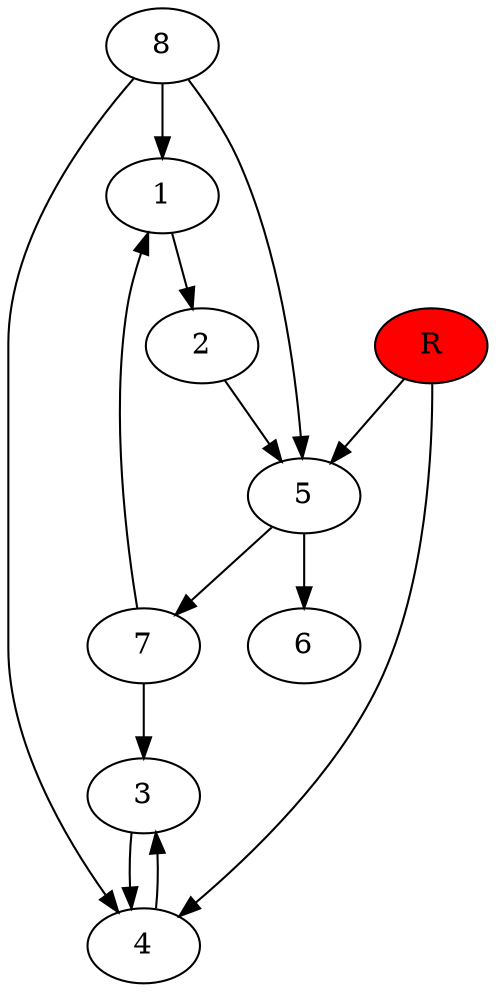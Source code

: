digraph prb27655 {
	1
	2
	3
	4
	5
	6
	7
	8
	R [fillcolor="#ff0000" style=filled]
	1 -> 2
	2 -> 5
	3 -> 4
	4 -> 3
	5 -> 6
	5 -> 7
	7 -> 1
	7 -> 3
	8 -> 1
	8 -> 4
	8 -> 5
	R -> 4
	R -> 5
}
